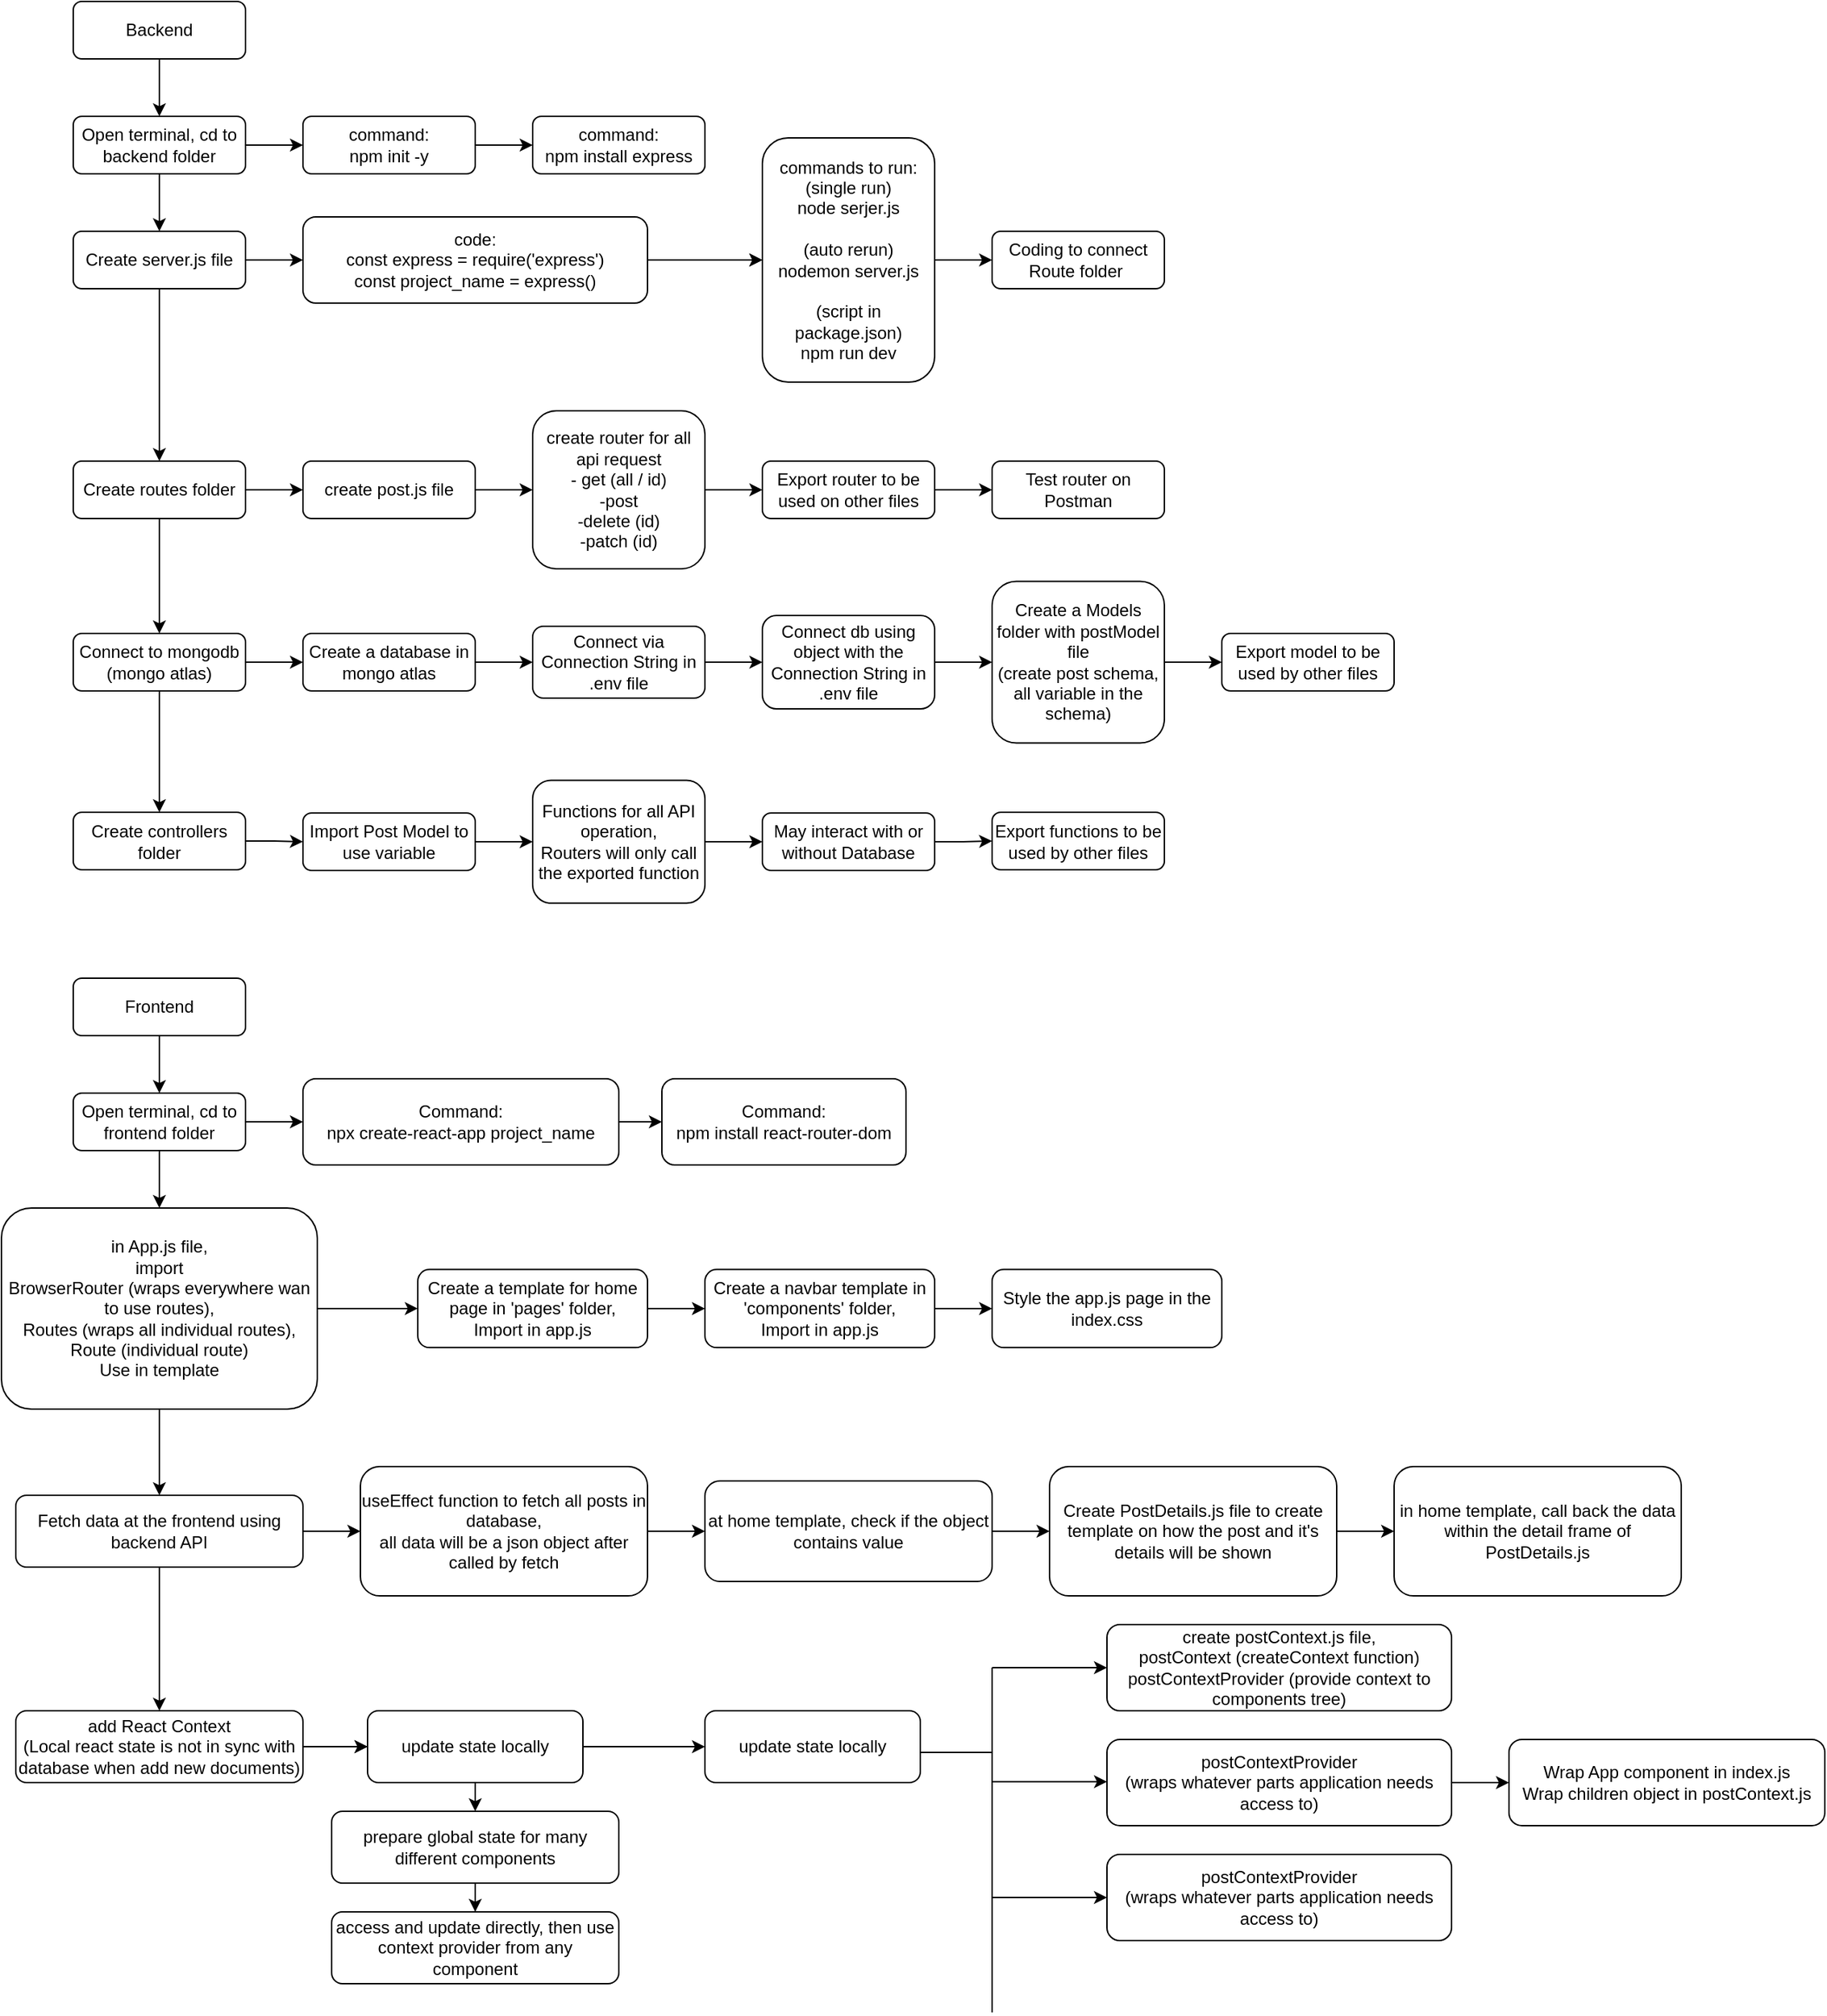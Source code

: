 <mxfile version="26.0.11">
  <diagram id="C5RBs43oDa-KdzZeNtuy" name="Page-1">
    <mxGraphModel dx="737" dy="318" grid="1" gridSize="10" guides="1" tooltips="1" connect="1" arrows="1" fold="1" page="1" pageScale="1" pageWidth="827" pageHeight="1169" math="0" shadow="0">
      <root>
        <mxCell id="WIyWlLk6GJQsqaUBKTNV-0" />
        <mxCell id="WIyWlLk6GJQsqaUBKTNV-1" parent="WIyWlLk6GJQsqaUBKTNV-0" />
        <mxCell id="t0O0TP2Upv_KhOTyi0DR-10" value="" style="edgeStyle=orthogonalEdgeStyle;rounded=0;orthogonalLoop=1;jettySize=auto;html=1;" parent="WIyWlLk6GJQsqaUBKTNV-1" source="WIyWlLk6GJQsqaUBKTNV-3" target="t0O0TP2Upv_KhOTyi0DR-9" edge="1">
          <mxGeometry relative="1" as="geometry" />
        </mxCell>
        <mxCell id="t0O0TP2Upv_KhOTyi0DR-21" value="" style="edgeStyle=orthogonalEdgeStyle;rounded=0;orthogonalLoop=1;jettySize=auto;html=1;" parent="WIyWlLk6GJQsqaUBKTNV-1" source="WIyWlLk6GJQsqaUBKTNV-3" target="t0O0TP2Upv_KhOTyi0DR-20" edge="1">
          <mxGeometry relative="1" as="geometry" />
        </mxCell>
        <mxCell id="WIyWlLk6GJQsqaUBKTNV-3" value="Create server.js file" style="rounded=1;whiteSpace=wrap;html=1;fontSize=12;glass=0;strokeWidth=1;shadow=0;" parent="WIyWlLk6GJQsqaUBKTNV-1" vertex="1">
          <mxGeometry x="160" y="160" width="120" height="40" as="geometry" />
        </mxCell>
        <mxCell id="t0O0TP2Upv_KhOTyi0DR-4" value="" style="edgeStyle=orthogonalEdgeStyle;rounded=0;orthogonalLoop=1;jettySize=auto;html=1;" parent="WIyWlLk6GJQsqaUBKTNV-1" source="WIyWlLk6GJQsqaUBKTNV-7" target="t0O0TP2Upv_KhOTyi0DR-3" edge="1">
          <mxGeometry relative="1" as="geometry" />
        </mxCell>
        <mxCell id="t0O0TP2Upv_KhOTyi0DR-7" style="edgeStyle=orthogonalEdgeStyle;rounded=0;orthogonalLoop=1;jettySize=auto;html=1;entryX=0.5;entryY=0;entryDx=0;entryDy=0;" parent="WIyWlLk6GJQsqaUBKTNV-1" source="WIyWlLk6GJQsqaUBKTNV-7" target="WIyWlLk6GJQsqaUBKTNV-3" edge="1">
          <mxGeometry relative="1" as="geometry" />
        </mxCell>
        <mxCell id="WIyWlLk6GJQsqaUBKTNV-7" value="Open terminal, cd to backend folder" style="rounded=1;whiteSpace=wrap;html=1;fontSize=12;glass=0;strokeWidth=1;shadow=0;" parent="WIyWlLk6GJQsqaUBKTNV-1" vertex="1">
          <mxGeometry x="160" y="80" width="120" height="40" as="geometry" />
        </mxCell>
        <mxCell id="t0O0TP2Upv_KhOTyi0DR-67" style="edgeStyle=orthogonalEdgeStyle;rounded=0;orthogonalLoop=1;jettySize=auto;html=1;entryX=0.5;entryY=0;entryDx=0;entryDy=0;" parent="WIyWlLk6GJQsqaUBKTNV-1" source="t0O0TP2Upv_KhOTyi0DR-0" target="WIyWlLk6GJQsqaUBKTNV-7" edge="1">
          <mxGeometry relative="1" as="geometry" />
        </mxCell>
        <mxCell id="t0O0TP2Upv_KhOTyi0DR-0" value="Backend" style="rounded=1;whiteSpace=wrap;html=1;fontSize=12;glass=0;strokeWidth=1;shadow=0;" parent="WIyWlLk6GJQsqaUBKTNV-1" vertex="1">
          <mxGeometry x="160" width="120" height="40" as="geometry" />
        </mxCell>
        <mxCell id="t0O0TP2Upv_KhOTyi0DR-6" value="" style="edgeStyle=orthogonalEdgeStyle;rounded=0;orthogonalLoop=1;jettySize=auto;html=1;" parent="WIyWlLk6GJQsqaUBKTNV-1" source="t0O0TP2Upv_KhOTyi0DR-3" target="t0O0TP2Upv_KhOTyi0DR-5" edge="1">
          <mxGeometry relative="1" as="geometry" />
        </mxCell>
        <mxCell id="t0O0TP2Upv_KhOTyi0DR-3" value="command:&lt;div&gt;npm init -y&lt;/div&gt;" style="rounded=1;whiteSpace=wrap;html=1;fontSize=12;glass=0;strokeWidth=1;shadow=0;" parent="WIyWlLk6GJQsqaUBKTNV-1" vertex="1">
          <mxGeometry x="320" y="80" width="120" height="40" as="geometry" />
        </mxCell>
        <mxCell id="t0O0TP2Upv_KhOTyi0DR-5" value="command:&lt;div&gt;npm install express&lt;/div&gt;" style="rounded=1;whiteSpace=wrap;html=1;fontSize=12;glass=0;strokeWidth=1;shadow=0;" parent="WIyWlLk6GJQsqaUBKTNV-1" vertex="1">
          <mxGeometry x="480" y="80" width="120" height="40" as="geometry" />
        </mxCell>
        <mxCell id="t0O0TP2Upv_KhOTyi0DR-13" value="" style="edgeStyle=orthogonalEdgeStyle;rounded=0;orthogonalLoop=1;jettySize=auto;html=1;" parent="WIyWlLk6GJQsqaUBKTNV-1" source="t0O0TP2Upv_KhOTyi0DR-9" target="t0O0TP2Upv_KhOTyi0DR-12" edge="1">
          <mxGeometry relative="1" as="geometry" />
        </mxCell>
        <mxCell id="t0O0TP2Upv_KhOTyi0DR-14" value="" style="edgeStyle=orthogonalEdgeStyle;rounded=0;orthogonalLoop=1;jettySize=auto;html=1;" parent="WIyWlLk6GJQsqaUBKTNV-1" source="t0O0TP2Upv_KhOTyi0DR-9" target="t0O0TP2Upv_KhOTyi0DR-12" edge="1">
          <mxGeometry relative="1" as="geometry" />
        </mxCell>
        <mxCell id="t0O0TP2Upv_KhOTyi0DR-9" value="code:&lt;div&gt;const express = require(&#39;express&#39;)&lt;/div&gt;&lt;div&gt;const project_name = express()&lt;/div&gt;" style="rounded=1;whiteSpace=wrap;html=1;fontSize=12;glass=0;strokeWidth=1;shadow=0;" parent="WIyWlLk6GJQsqaUBKTNV-1" vertex="1">
          <mxGeometry x="320" y="150" width="240" height="60" as="geometry" />
        </mxCell>
        <mxCell id="t0O0TP2Upv_KhOTyi0DR-23" value="" style="edgeStyle=orthogonalEdgeStyle;rounded=0;orthogonalLoop=1;jettySize=auto;html=1;" parent="WIyWlLk6GJQsqaUBKTNV-1" source="t0O0TP2Upv_KhOTyi0DR-12" target="t0O0TP2Upv_KhOTyi0DR-22" edge="1">
          <mxGeometry relative="1" as="geometry" />
        </mxCell>
        <mxCell id="t0O0TP2Upv_KhOTyi0DR-12" value="commands to run:&lt;div&gt;(single run)&lt;/div&gt;&lt;div&gt;node serjer.js&lt;/div&gt;&lt;div&gt;&lt;br&gt;&lt;/div&gt;&lt;div&gt;(auto rerun)&lt;/div&gt;&lt;div&gt;nodemon server.js&lt;/div&gt;&lt;div&gt;&lt;br&gt;&lt;/div&gt;&lt;div&gt;(script in package.json)&lt;/div&gt;&lt;div&gt;npm run dev&lt;/div&gt;" style="rounded=1;whiteSpace=wrap;html=1;fontSize=12;glass=0;strokeWidth=1;shadow=0;" parent="WIyWlLk6GJQsqaUBKTNV-1" vertex="1">
          <mxGeometry x="640" y="95" width="120" height="170" as="geometry" />
        </mxCell>
        <mxCell id="t0O0TP2Upv_KhOTyi0DR-25" value="" style="edgeStyle=orthogonalEdgeStyle;rounded=0;orthogonalLoop=1;jettySize=auto;html=1;" parent="WIyWlLk6GJQsqaUBKTNV-1" source="t0O0TP2Upv_KhOTyi0DR-20" target="t0O0TP2Upv_KhOTyi0DR-24" edge="1">
          <mxGeometry relative="1" as="geometry" />
        </mxCell>
        <mxCell id="t0O0TP2Upv_KhOTyi0DR-35" value="" style="edgeStyle=orthogonalEdgeStyle;rounded=0;orthogonalLoop=1;jettySize=auto;html=1;" parent="WIyWlLk6GJQsqaUBKTNV-1" source="t0O0TP2Upv_KhOTyi0DR-20" target="t0O0TP2Upv_KhOTyi0DR-34" edge="1">
          <mxGeometry relative="1" as="geometry" />
        </mxCell>
        <mxCell id="t0O0TP2Upv_KhOTyi0DR-20" value="Create routes folder" style="rounded=1;whiteSpace=wrap;html=1;fontSize=12;glass=0;strokeWidth=1;shadow=0;" parent="WIyWlLk6GJQsqaUBKTNV-1" vertex="1">
          <mxGeometry x="160" y="320" width="120" height="40" as="geometry" />
        </mxCell>
        <mxCell id="t0O0TP2Upv_KhOTyi0DR-22" value="Coding to connect Route folder&amp;nbsp;" style="rounded=1;whiteSpace=wrap;html=1;fontSize=12;glass=0;strokeWidth=1;shadow=0;" parent="WIyWlLk6GJQsqaUBKTNV-1" vertex="1">
          <mxGeometry x="800" y="160" width="120" height="40" as="geometry" />
        </mxCell>
        <mxCell id="t0O0TP2Upv_KhOTyi0DR-28" value="" style="edgeStyle=orthogonalEdgeStyle;rounded=0;orthogonalLoop=1;jettySize=auto;html=1;" parent="WIyWlLk6GJQsqaUBKTNV-1" source="t0O0TP2Upv_KhOTyi0DR-24" target="t0O0TP2Upv_KhOTyi0DR-27" edge="1">
          <mxGeometry relative="1" as="geometry" />
        </mxCell>
        <mxCell id="t0O0TP2Upv_KhOTyi0DR-24" value="create post.js file" style="rounded=1;whiteSpace=wrap;html=1;fontSize=12;glass=0;strokeWidth=1;shadow=0;" parent="WIyWlLk6GJQsqaUBKTNV-1" vertex="1">
          <mxGeometry x="320" y="320" width="120" height="40" as="geometry" />
        </mxCell>
        <mxCell id="t0O0TP2Upv_KhOTyi0DR-30" value="" style="edgeStyle=orthogonalEdgeStyle;rounded=0;orthogonalLoop=1;jettySize=auto;html=1;" parent="WIyWlLk6GJQsqaUBKTNV-1" source="t0O0TP2Upv_KhOTyi0DR-27" target="t0O0TP2Upv_KhOTyi0DR-29" edge="1">
          <mxGeometry relative="1" as="geometry" />
        </mxCell>
        <mxCell id="t0O0TP2Upv_KhOTyi0DR-27" value="create router for all api request&lt;div&gt;- get (all / id)&lt;/div&gt;&lt;div&gt;-post&lt;/div&gt;&lt;div&gt;-delete (id)&lt;/div&gt;&lt;div&gt;-patch (id)&lt;/div&gt;" style="rounded=1;whiteSpace=wrap;html=1;fontSize=12;glass=0;strokeWidth=1;shadow=0;" parent="WIyWlLk6GJQsqaUBKTNV-1" vertex="1">
          <mxGeometry x="480" y="285" width="120" height="110" as="geometry" />
        </mxCell>
        <mxCell id="t0O0TP2Upv_KhOTyi0DR-33" value="" style="edgeStyle=orthogonalEdgeStyle;rounded=0;orthogonalLoop=1;jettySize=auto;html=1;" parent="WIyWlLk6GJQsqaUBKTNV-1" source="t0O0TP2Upv_KhOTyi0DR-29" target="t0O0TP2Upv_KhOTyi0DR-32" edge="1">
          <mxGeometry relative="1" as="geometry" />
        </mxCell>
        <mxCell id="t0O0TP2Upv_KhOTyi0DR-29" value="Export router to be used on other files" style="rounded=1;whiteSpace=wrap;html=1;fontSize=12;glass=0;strokeWidth=1;shadow=0;" parent="WIyWlLk6GJQsqaUBKTNV-1" vertex="1">
          <mxGeometry x="640" y="320" width="120" height="40" as="geometry" />
        </mxCell>
        <mxCell id="t0O0TP2Upv_KhOTyi0DR-32" value="Test router on Postman" style="rounded=1;whiteSpace=wrap;html=1;fontSize=12;glass=0;strokeWidth=1;shadow=0;" parent="WIyWlLk6GJQsqaUBKTNV-1" vertex="1">
          <mxGeometry x="800" y="320" width="120" height="40" as="geometry" />
        </mxCell>
        <mxCell id="t0O0TP2Upv_KhOTyi0DR-37" value="" style="edgeStyle=orthogonalEdgeStyle;rounded=0;orthogonalLoop=1;jettySize=auto;html=1;" parent="WIyWlLk6GJQsqaUBKTNV-1" source="t0O0TP2Upv_KhOTyi0DR-34" target="t0O0TP2Upv_KhOTyi0DR-36" edge="1">
          <mxGeometry relative="1" as="geometry" />
        </mxCell>
        <mxCell id="t0O0TP2Upv_KhOTyi0DR-55" value="" style="edgeStyle=orthogonalEdgeStyle;rounded=0;orthogonalLoop=1;jettySize=auto;html=1;" parent="WIyWlLk6GJQsqaUBKTNV-1" source="t0O0TP2Upv_KhOTyi0DR-34" target="t0O0TP2Upv_KhOTyi0DR-54" edge="1">
          <mxGeometry relative="1" as="geometry" />
        </mxCell>
        <mxCell id="t0O0TP2Upv_KhOTyi0DR-34" value="Connect to mongodb&lt;div&gt;(mongo atlas)&lt;/div&gt;" style="rounded=1;whiteSpace=wrap;html=1;fontSize=12;glass=0;strokeWidth=1;shadow=0;" parent="WIyWlLk6GJQsqaUBKTNV-1" vertex="1">
          <mxGeometry x="160" y="440" width="120" height="40" as="geometry" />
        </mxCell>
        <mxCell id="t0O0TP2Upv_KhOTyi0DR-40" value="" style="edgeStyle=orthogonalEdgeStyle;rounded=0;orthogonalLoop=1;jettySize=auto;html=1;" parent="WIyWlLk6GJQsqaUBKTNV-1" source="t0O0TP2Upv_KhOTyi0DR-36" target="t0O0TP2Upv_KhOTyi0DR-39" edge="1">
          <mxGeometry relative="1" as="geometry" />
        </mxCell>
        <mxCell id="t0O0TP2Upv_KhOTyi0DR-36" value="Create a database in mongo atlas" style="rounded=1;whiteSpace=wrap;html=1;fontSize=12;glass=0;strokeWidth=1;shadow=0;" parent="WIyWlLk6GJQsqaUBKTNV-1" vertex="1">
          <mxGeometry x="320" y="440" width="120" height="40" as="geometry" />
        </mxCell>
        <mxCell id="t0O0TP2Upv_KhOTyi0DR-43" value="" style="edgeStyle=orthogonalEdgeStyle;rounded=0;orthogonalLoop=1;jettySize=auto;html=1;" parent="WIyWlLk6GJQsqaUBKTNV-1" source="t0O0TP2Upv_KhOTyi0DR-39" target="t0O0TP2Upv_KhOTyi0DR-42" edge="1">
          <mxGeometry relative="1" as="geometry" />
        </mxCell>
        <mxCell id="t0O0TP2Upv_KhOTyi0DR-39" value="Connect via Connection String in .env file" style="rounded=1;whiteSpace=wrap;html=1;fontSize=12;glass=0;strokeWidth=1;shadow=0;" parent="WIyWlLk6GJQsqaUBKTNV-1" vertex="1">
          <mxGeometry x="480" y="435" width="120" height="50" as="geometry" />
        </mxCell>
        <mxCell id="t0O0TP2Upv_KhOTyi0DR-45" value="" style="edgeStyle=orthogonalEdgeStyle;rounded=0;orthogonalLoop=1;jettySize=auto;html=1;" parent="WIyWlLk6GJQsqaUBKTNV-1" source="t0O0TP2Upv_KhOTyi0DR-42" target="t0O0TP2Upv_KhOTyi0DR-44" edge="1">
          <mxGeometry relative="1" as="geometry" />
        </mxCell>
        <mxCell id="t0O0TP2Upv_KhOTyi0DR-42" value="Connect db using object with the Connection String in .env file" style="rounded=1;whiteSpace=wrap;html=1;fontSize=12;glass=0;strokeWidth=1;shadow=0;" parent="WIyWlLk6GJQsqaUBKTNV-1" vertex="1">
          <mxGeometry x="640" y="427.5" width="120" height="65" as="geometry" />
        </mxCell>
        <mxCell id="t0O0TP2Upv_KhOTyi0DR-48" value="" style="edgeStyle=orthogonalEdgeStyle;rounded=0;orthogonalLoop=1;jettySize=auto;html=1;" parent="WIyWlLk6GJQsqaUBKTNV-1" source="t0O0TP2Upv_KhOTyi0DR-44" target="t0O0TP2Upv_KhOTyi0DR-47" edge="1">
          <mxGeometry relative="1" as="geometry" />
        </mxCell>
        <mxCell id="t0O0TP2Upv_KhOTyi0DR-44" value="Create a Models folder with postModel file&lt;div&gt;(create post schema, all variable in the schema)&lt;/div&gt;" style="rounded=1;whiteSpace=wrap;html=1;fontSize=12;glass=0;strokeWidth=1;shadow=0;" parent="WIyWlLk6GJQsqaUBKTNV-1" vertex="1">
          <mxGeometry x="800" y="403.75" width="120" height="112.5" as="geometry" />
        </mxCell>
        <mxCell id="t0O0TP2Upv_KhOTyi0DR-47" value="Export model to be used by other files" style="rounded=1;whiteSpace=wrap;html=1;fontSize=12;glass=0;strokeWidth=1;shadow=0;" parent="WIyWlLk6GJQsqaUBKTNV-1" vertex="1">
          <mxGeometry x="960" y="440" width="120" height="40" as="geometry" />
        </mxCell>
        <mxCell id="t0O0TP2Upv_KhOTyi0DR-65" value="" style="edgeStyle=orthogonalEdgeStyle;rounded=0;orthogonalLoop=1;jettySize=auto;html=1;" parent="WIyWlLk6GJQsqaUBKTNV-1" source="t0O0TP2Upv_KhOTyi0DR-54" target="t0O0TP2Upv_KhOTyi0DR-64" edge="1">
          <mxGeometry relative="1" as="geometry" />
        </mxCell>
        <mxCell id="t0O0TP2Upv_KhOTyi0DR-54" value="Create controllers folder" style="rounded=1;whiteSpace=wrap;html=1;fontSize=12;glass=0;strokeWidth=1;shadow=0;" parent="WIyWlLk6GJQsqaUBKTNV-1" vertex="1">
          <mxGeometry x="160" y="564.5" width="120" height="40" as="geometry" />
        </mxCell>
        <mxCell id="t0O0TP2Upv_KhOTyi0DR-59" value="" style="edgeStyle=orthogonalEdgeStyle;rounded=0;orthogonalLoop=1;jettySize=auto;html=1;" parent="WIyWlLk6GJQsqaUBKTNV-1" source="t0O0TP2Upv_KhOTyi0DR-56" target="t0O0TP2Upv_KhOTyi0DR-58" edge="1">
          <mxGeometry relative="1" as="geometry" />
        </mxCell>
        <mxCell id="t0O0TP2Upv_KhOTyi0DR-56" value="Functions for all API operation,&lt;div&gt;Routers will only call the exported function&lt;/div&gt;" style="rounded=1;whiteSpace=wrap;html=1;fontSize=12;glass=0;strokeWidth=1;shadow=0;" parent="WIyWlLk6GJQsqaUBKTNV-1" vertex="1">
          <mxGeometry x="480" y="542.25" width="120" height="85.5" as="geometry" />
        </mxCell>
        <mxCell id="t0O0TP2Upv_KhOTyi0DR-61" style="edgeStyle=orthogonalEdgeStyle;rounded=0;orthogonalLoop=1;jettySize=auto;html=1;entryX=0;entryY=0.5;entryDx=0;entryDy=0;" parent="WIyWlLk6GJQsqaUBKTNV-1" source="t0O0TP2Upv_KhOTyi0DR-58" target="t0O0TP2Upv_KhOTyi0DR-60" edge="1">
          <mxGeometry relative="1" as="geometry" />
        </mxCell>
        <mxCell id="t0O0TP2Upv_KhOTyi0DR-58" value="May interact with or without Database" style="rounded=1;whiteSpace=wrap;html=1;fontSize=12;glass=0;strokeWidth=1;shadow=0;" parent="WIyWlLk6GJQsqaUBKTNV-1" vertex="1">
          <mxGeometry x="640" y="565" width="120" height="40" as="geometry" />
        </mxCell>
        <mxCell id="t0O0TP2Upv_KhOTyi0DR-60" value="Export functions to be used by other files" style="rounded=1;whiteSpace=wrap;html=1;fontSize=12;glass=0;strokeWidth=1;shadow=0;" parent="WIyWlLk6GJQsqaUBKTNV-1" vertex="1">
          <mxGeometry x="800" y="564.5" width="120" height="40" as="geometry" />
        </mxCell>
        <mxCell id="t0O0TP2Upv_KhOTyi0DR-66" style="edgeStyle=orthogonalEdgeStyle;rounded=0;orthogonalLoop=1;jettySize=auto;html=1;entryX=0;entryY=0.5;entryDx=0;entryDy=0;" parent="WIyWlLk6GJQsqaUBKTNV-1" source="t0O0TP2Upv_KhOTyi0DR-64" target="t0O0TP2Upv_KhOTyi0DR-56" edge="1">
          <mxGeometry relative="1" as="geometry" />
        </mxCell>
        <mxCell id="t0O0TP2Upv_KhOTyi0DR-64" value="Import Post Model to use variable" style="rounded=1;whiteSpace=wrap;html=1;fontSize=12;glass=0;strokeWidth=1;shadow=0;" parent="WIyWlLk6GJQsqaUBKTNV-1" vertex="1">
          <mxGeometry x="320" y="565" width="120" height="40" as="geometry" />
        </mxCell>
        <mxCell id="t0O0TP2Upv_KhOTyi0DR-70" style="edgeStyle=orthogonalEdgeStyle;rounded=0;orthogonalLoop=1;jettySize=auto;html=1;entryX=0.5;entryY=0;entryDx=0;entryDy=0;" parent="WIyWlLk6GJQsqaUBKTNV-1" source="t0O0TP2Upv_KhOTyi0DR-68" target="t0O0TP2Upv_KhOTyi0DR-69" edge="1">
          <mxGeometry relative="1" as="geometry" />
        </mxCell>
        <mxCell id="t0O0TP2Upv_KhOTyi0DR-68" value="Frontend" style="rounded=1;whiteSpace=wrap;html=1;fontSize=12;glass=0;strokeWidth=1;shadow=0;" parent="WIyWlLk6GJQsqaUBKTNV-1" vertex="1">
          <mxGeometry x="160" y="680" width="120" height="40" as="geometry" />
        </mxCell>
        <mxCell id="t0O0TP2Upv_KhOTyi0DR-72" value="" style="edgeStyle=orthogonalEdgeStyle;rounded=0;orthogonalLoop=1;jettySize=auto;html=1;" parent="WIyWlLk6GJQsqaUBKTNV-1" source="t0O0TP2Upv_KhOTyi0DR-69" target="t0O0TP2Upv_KhOTyi0DR-71" edge="1">
          <mxGeometry relative="1" as="geometry" />
        </mxCell>
        <mxCell id="t0O0TP2Upv_KhOTyi0DR-77" value="" style="edgeStyle=orthogonalEdgeStyle;rounded=0;orthogonalLoop=1;jettySize=auto;html=1;" parent="WIyWlLk6GJQsqaUBKTNV-1" source="t0O0TP2Upv_KhOTyi0DR-69" target="t0O0TP2Upv_KhOTyi0DR-76" edge="1">
          <mxGeometry relative="1" as="geometry" />
        </mxCell>
        <mxCell id="t0O0TP2Upv_KhOTyi0DR-69" value="Open terminal, cd to frontend folder" style="rounded=1;whiteSpace=wrap;html=1;fontSize=12;glass=0;strokeWidth=1;shadow=0;" parent="WIyWlLk6GJQsqaUBKTNV-1" vertex="1">
          <mxGeometry x="160" y="760" width="120" height="40" as="geometry" />
        </mxCell>
        <mxCell id="t0O0TP2Upv_KhOTyi0DR-75" value="" style="edgeStyle=orthogonalEdgeStyle;rounded=0;orthogonalLoop=1;jettySize=auto;html=1;" parent="WIyWlLk6GJQsqaUBKTNV-1" source="t0O0TP2Upv_KhOTyi0DR-71" target="t0O0TP2Upv_KhOTyi0DR-74" edge="1">
          <mxGeometry relative="1" as="geometry" />
        </mxCell>
        <mxCell id="t0O0TP2Upv_KhOTyi0DR-71" value="Command:&lt;div&gt;npx create-react-app project_name&lt;/div&gt;" style="rounded=1;whiteSpace=wrap;html=1;fontSize=12;glass=0;strokeWidth=1;shadow=0;" parent="WIyWlLk6GJQsqaUBKTNV-1" vertex="1">
          <mxGeometry x="320" y="750" width="220" height="60" as="geometry" />
        </mxCell>
        <mxCell id="t0O0TP2Upv_KhOTyi0DR-74" value="Command:&lt;div&gt;npm install react-router-dom&lt;/div&gt;" style="rounded=1;whiteSpace=wrap;html=1;fontSize=12;glass=0;strokeWidth=1;shadow=0;" parent="WIyWlLk6GJQsqaUBKTNV-1" vertex="1">
          <mxGeometry x="570" y="750" width="170" height="60" as="geometry" />
        </mxCell>
        <mxCell id="t0O0TP2Upv_KhOTyi0DR-79" value="" style="edgeStyle=orthogonalEdgeStyle;rounded=0;orthogonalLoop=1;jettySize=auto;html=1;" parent="WIyWlLk6GJQsqaUBKTNV-1" source="t0O0TP2Upv_KhOTyi0DR-76" target="t0O0TP2Upv_KhOTyi0DR-78" edge="1">
          <mxGeometry relative="1" as="geometry" />
        </mxCell>
        <mxCell id="PV0ygfexevLTU6Si6mPy-3" value="" style="edgeStyle=orthogonalEdgeStyle;rounded=0;orthogonalLoop=1;jettySize=auto;html=1;" edge="1" parent="WIyWlLk6GJQsqaUBKTNV-1" source="t0O0TP2Upv_KhOTyi0DR-76" target="PV0ygfexevLTU6Si6mPy-2">
          <mxGeometry relative="1" as="geometry" />
        </mxCell>
        <mxCell id="t0O0TP2Upv_KhOTyi0DR-76" value="in App.js file,&lt;div&gt;import&lt;/div&gt;&lt;div&gt;BrowserRouter (wraps everywhere wan to use routes),&lt;/div&gt;&lt;div&gt;Routes (wraps all individual routes), Route (individual route)&lt;/div&gt;&lt;div&gt;Use in template&lt;/div&gt;" style="rounded=1;whiteSpace=wrap;html=1;fontSize=12;glass=0;strokeWidth=1;shadow=0;" parent="WIyWlLk6GJQsqaUBKTNV-1" vertex="1">
          <mxGeometry x="110" y="839.99" width="220" height="140" as="geometry" />
        </mxCell>
        <mxCell id="t0O0TP2Upv_KhOTyi0DR-82" value="" style="edgeStyle=orthogonalEdgeStyle;rounded=0;orthogonalLoop=1;jettySize=auto;html=1;" parent="WIyWlLk6GJQsqaUBKTNV-1" source="t0O0TP2Upv_KhOTyi0DR-78" target="t0O0TP2Upv_KhOTyi0DR-81" edge="1">
          <mxGeometry relative="1" as="geometry" />
        </mxCell>
        <mxCell id="t0O0TP2Upv_KhOTyi0DR-78" value="Create a template for home page in &#39;pages&#39; folder,&lt;div&gt;Import in app.js&lt;/div&gt;" style="rounded=1;whiteSpace=wrap;html=1;fontSize=12;glass=0;strokeWidth=1;shadow=0;" parent="WIyWlLk6GJQsqaUBKTNV-1" vertex="1">
          <mxGeometry x="400" y="882.81" width="160" height="54.37" as="geometry" />
        </mxCell>
        <mxCell id="t0O0TP2Upv_KhOTyi0DR-84" value="" style="edgeStyle=orthogonalEdgeStyle;rounded=0;orthogonalLoop=1;jettySize=auto;html=1;" parent="WIyWlLk6GJQsqaUBKTNV-1" source="t0O0TP2Upv_KhOTyi0DR-81" target="t0O0TP2Upv_KhOTyi0DR-83" edge="1">
          <mxGeometry relative="1" as="geometry" />
        </mxCell>
        <mxCell id="t0O0TP2Upv_KhOTyi0DR-81" value="Create a navbar template in &#39;components&#39; folder,&lt;div&gt;Import in app.js&lt;/div&gt;" style="rounded=1;whiteSpace=wrap;html=1;fontSize=12;glass=0;strokeWidth=1;shadow=0;" parent="WIyWlLk6GJQsqaUBKTNV-1" vertex="1">
          <mxGeometry x="600" y="882.81" width="160" height="54.37" as="geometry" />
        </mxCell>
        <mxCell id="t0O0TP2Upv_KhOTyi0DR-83" value="Style the app.js page in the index.css" style="rounded=1;whiteSpace=wrap;html=1;fontSize=12;glass=0;strokeWidth=1;shadow=0;" parent="WIyWlLk6GJQsqaUBKTNV-1" vertex="1">
          <mxGeometry x="800" y="882.81" width="160" height="54.37" as="geometry" />
        </mxCell>
        <mxCell id="PV0ygfexevLTU6Si6mPy-5" value="" style="edgeStyle=orthogonalEdgeStyle;rounded=0;orthogonalLoop=1;jettySize=auto;html=1;" edge="1" parent="WIyWlLk6GJQsqaUBKTNV-1" source="PV0ygfexevLTU6Si6mPy-2" target="PV0ygfexevLTU6Si6mPy-4">
          <mxGeometry relative="1" as="geometry" />
        </mxCell>
        <mxCell id="PV0ygfexevLTU6Si6mPy-14" value="" style="edgeStyle=orthogonalEdgeStyle;rounded=0;orthogonalLoop=1;jettySize=auto;html=1;" edge="1" parent="WIyWlLk6GJQsqaUBKTNV-1" source="PV0ygfexevLTU6Si6mPy-2" target="PV0ygfexevLTU6Si6mPy-13">
          <mxGeometry relative="1" as="geometry" />
        </mxCell>
        <mxCell id="PV0ygfexevLTU6Si6mPy-2" value="Fetch data at the frontend using backend API" style="rounded=1;whiteSpace=wrap;html=1;fontSize=12;glass=0;strokeWidth=1;shadow=0;" vertex="1" parent="WIyWlLk6GJQsqaUBKTNV-1">
          <mxGeometry x="120" y="1040" width="200" height="50" as="geometry" />
        </mxCell>
        <mxCell id="PV0ygfexevLTU6Si6mPy-7" value="" style="edgeStyle=orthogonalEdgeStyle;rounded=0;orthogonalLoop=1;jettySize=auto;html=1;" edge="1" parent="WIyWlLk6GJQsqaUBKTNV-1" source="PV0ygfexevLTU6Si6mPy-4" target="PV0ygfexevLTU6Si6mPy-6">
          <mxGeometry relative="1" as="geometry" />
        </mxCell>
        <mxCell id="PV0ygfexevLTU6Si6mPy-4" value="useEffect function to fetch all posts in database,&lt;div&gt;all data will be a json object after called by fetch&lt;/div&gt;" style="rounded=1;whiteSpace=wrap;html=1;fontSize=12;glass=0;strokeWidth=1;shadow=0;" vertex="1" parent="WIyWlLk6GJQsqaUBKTNV-1">
          <mxGeometry x="360" y="1020" width="200" height="90" as="geometry" />
        </mxCell>
        <mxCell id="PV0ygfexevLTU6Si6mPy-9" value="" style="edgeStyle=orthogonalEdgeStyle;rounded=0;orthogonalLoop=1;jettySize=auto;html=1;" edge="1" parent="WIyWlLk6GJQsqaUBKTNV-1" source="PV0ygfexevLTU6Si6mPy-6" target="PV0ygfexevLTU6Si6mPy-8">
          <mxGeometry relative="1" as="geometry" />
        </mxCell>
        <mxCell id="PV0ygfexevLTU6Si6mPy-6" value="at home template, check if the object contains value" style="rounded=1;whiteSpace=wrap;html=1;fontSize=12;glass=0;strokeWidth=1;shadow=0;" vertex="1" parent="WIyWlLk6GJQsqaUBKTNV-1">
          <mxGeometry x="600" y="1030" width="200" height="70" as="geometry" />
        </mxCell>
        <mxCell id="PV0ygfexevLTU6Si6mPy-12" value="" style="edgeStyle=orthogonalEdgeStyle;rounded=0;orthogonalLoop=1;jettySize=auto;html=1;" edge="1" parent="WIyWlLk6GJQsqaUBKTNV-1" source="PV0ygfexevLTU6Si6mPy-8" target="PV0ygfexevLTU6Si6mPy-11">
          <mxGeometry relative="1" as="geometry" />
        </mxCell>
        <mxCell id="PV0ygfexevLTU6Si6mPy-8" value="Create PostDetails.js file to create template on how the post and it&#39;s details will be shown" style="rounded=1;whiteSpace=wrap;html=1;fontSize=12;glass=0;strokeWidth=1;shadow=0;" vertex="1" parent="WIyWlLk6GJQsqaUBKTNV-1">
          <mxGeometry x="840" y="1020" width="200" height="90" as="geometry" />
        </mxCell>
        <mxCell id="PV0ygfexevLTU6Si6mPy-11" value="in home template, call back the data within the detail frame of PostDetails.js" style="rounded=1;whiteSpace=wrap;html=1;fontSize=12;glass=0;strokeWidth=1;shadow=0;" vertex="1" parent="WIyWlLk6GJQsqaUBKTNV-1">
          <mxGeometry x="1080" y="1020" width="200" height="90" as="geometry" />
        </mxCell>
        <mxCell id="PV0ygfexevLTU6Si6mPy-16" value="" style="edgeStyle=orthogonalEdgeStyle;rounded=0;orthogonalLoop=1;jettySize=auto;html=1;" edge="1" parent="WIyWlLk6GJQsqaUBKTNV-1" source="PV0ygfexevLTU6Si6mPy-13" target="PV0ygfexevLTU6Si6mPy-15">
          <mxGeometry relative="1" as="geometry" />
        </mxCell>
        <mxCell id="PV0ygfexevLTU6Si6mPy-17" value="" style="edgeStyle=orthogonalEdgeStyle;rounded=0;orthogonalLoop=1;jettySize=auto;html=1;" edge="1" parent="WIyWlLk6GJQsqaUBKTNV-1" source="PV0ygfexevLTU6Si6mPy-13" target="PV0ygfexevLTU6Si6mPy-15">
          <mxGeometry relative="1" as="geometry" />
        </mxCell>
        <mxCell id="PV0ygfexevLTU6Si6mPy-19" value="" style="edgeStyle=orthogonalEdgeStyle;rounded=0;orthogonalLoop=1;jettySize=auto;html=1;" edge="1" parent="WIyWlLk6GJQsqaUBKTNV-1" source="PV0ygfexevLTU6Si6mPy-13" target="PV0ygfexevLTU6Si6mPy-18">
          <mxGeometry relative="1" as="geometry" />
        </mxCell>
        <mxCell id="PV0ygfexevLTU6Si6mPy-13" value="add React Context&lt;div&gt;(Local react state is not in sync with database when add new documents)&lt;/div&gt;" style="rounded=1;whiteSpace=wrap;html=1;fontSize=12;glass=0;strokeWidth=1;shadow=0;" vertex="1" parent="WIyWlLk6GJQsqaUBKTNV-1">
          <mxGeometry x="120" y="1190" width="200" height="50" as="geometry" />
        </mxCell>
        <mxCell id="PV0ygfexevLTU6Si6mPy-23" value="" style="edgeStyle=orthogonalEdgeStyle;rounded=0;orthogonalLoop=1;jettySize=auto;html=1;" edge="1" parent="WIyWlLk6GJQsqaUBKTNV-1" source="PV0ygfexevLTU6Si6mPy-15" target="PV0ygfexevLTU6Si6mPy-22">
          <mxGeometry relative="1" as="geometry" />
        </mxCell>
        <mxCell id="PV0ygfexevLTU6Si6mPy-15" value="update state locally" style="rounded=1;whiteSpace=wrap;html=1;fontSize=12;glass=0;strokeWidth=1;shadow=0;" vertex="1" parent="WIyWlLk6GJQsqaUBKTNV-1">
          <mxGeometry x="365" y="1190" width="150" height="50" as="geometry" />
        </mxCell>
        <mxCell id="PV0ygfexevLTU6Si6mPy-21" value="" style="edgeStyle=orthogonalEdgeStyle;rounded=0;orthogonalLoop=1;jettySize=auto;html=1;" edge="1" parent="WIyWlLk6GJQsqaUBKTNV-1" source="PV0ygfexevLTU6Si6mPy-18" target="PV0ygfexevLTU6Si6mPy-20">
          <mxGeometry relative="1" as="geometry" />
        </mxCell>
        <mxCell id="PV0ygfexevLTU6Si6mPy-18" value="prepare global state for many different components" style="rounded=1;whiteSpace=wrap;html=1;fontSize=12;glass=0;strokeWidth=1;shadow=0;" vertex="1" parent="WIyWlLk6GJQsqaUBKTNV-1">
          <mxGeometry x="340" y="1260" width="200" height="50" as="geometry" />
        </mxCell>
        <mxCell id="PV0ygfexevLTU6Si6mPy-20" value="access and update directly, then use context provider from any component" style="rounded=1;whiteSpace=wrap;html=1;fontSize=12;glass=0;strokeWidth=1;shadow=0;" vertex="1" parent="WIyWlLk6GJQsqaUBKTNV-1">
          <mxGeometry x="340" y="1330" width="200" height="50" as="geometry" />
        </mxCell>
        <mxCell id="PV0ygfexevLTU6Si6mPy-22" value="update state locally" style="rounded=1;whiteSpace=wrap;html=1;fontSize=12;glass=0;strokeWidth=1;shadow=0;" vertex="1" parent="WIyWlLk6GJQsqaUBKTNV-1">
          <mxGeometry x="600" y="1190" width="150" height="50" as="geometry" />
        </mxCell>
        <mxCell id="PV0ygfexevLTU6Si6mPy-27" value="" style="endArrow=none;html=1;rounded=0;" edge="1" parent="WIyWlLk6GJQsqaUBKTNV-1">
          <mxGeometry width="50" height="50" relative="1" as="geometry">
            <mxPoint x="750" y="1219" as="sourcePoint" />
            <mxPoint x="800" y="1219" as="targetPoint" />
          </mxGeometry>
        </mxCell>
        <mxCell id="PV0ygfexevLTU6Si6mPy-28" value="" style="endArrow=none;html=1;rounded=0;" edge="1" parent="WIyWlLk6GJQsqaUBKTNV-1">
          <mxGeometry width="50" height="50" relative="1" as="geometry">
            <mxPoint x="800" y="1160" as="sourcePoint" />
            <mxPoint x="800" y="1400" as="targetPoint" />
          </mxGeometry>
        </mxCell>
        <mxCell id="PV0ygfexevLTU6Si6mPy-29" value="" style="endArrow=classic;html=1;rounded=0;" edge="1" parent="WIyWlLk6GJQsqaUBKTNV-1">
          <mxGeometry width="50" height="50" relative="1" as="geometry">
            <mxPoint x="800" y="1160" as="sourcePoint" />
            <mxPoint x="880" y="1160" as="targetPoint" />
          </mxGeometry>
        </mxCell>
        <mxCell id="PV0ygfexevLTU6Si6mPy-30" value="create postContext.js file,&lt;div&gt;postContext (createContext function)&lt;/div&gt;&lt;div&gt;postContextProvider (provide context to components tree)&lt;/div&gt;" style="whiteSpace=wrap;html=1;rounded=1;glass=0;strokeWidth=1;shadow=0;" vertex="1" parent="WIyWlLk6GJQsqaUBKTNV-1">
          <mxGeometry x="880" y="1130" width="240" height="60" as="geometry" />
        </mxCell>
        <mxCell id="PV0ygfexevLTU6Si6mPy-32" value="" style="endArrow=classic;html=1;rounded=0;" edge="1" parent="WIyWlLk6GJQsqaUBKTNV-1">
          <mxGeometry width="50" height="50" relative="1" as="geometry">
            <mxPoint x="800" y="1239.43" as="sourcePoint" />
            <mxPoint x="880" y="1239.43" as="targetPoint" />
          </mxGeometry>
        </mxCell>
        <mxCell id="PV0ygfexevLTU6Si6mPy-35" value="" style="edgeStyle=orthogonalEdgeStyle;rounded=0;orthogonalLoop=1;jettySize=auto;html=1;" edge="1" parent="WIyWlLk6GJQsqaUBKTNV-1" source="PV0ygfexevLTU6Si6mPy-33" target="PV0ygfexevLTU6Si6mPy-34">
          <mxGeometry relative="1" as="geometry" />
        </mxCell>
        <mxCell id="PV0ygfexevLTU6Si6mPy-33" value="&lt;span style=&quot;background-color: transparent; color: light-dark(rgb(0, 0, 0), rgb(255, 255, 255));&quot;&gt;postContextProvider&lt;/span&gt;&lt;div&gt;&lt;span style=&quot;background-color: transparent; color: light-dark(rgb(0, 0, 0), rgb(255, 255, 255));&quot;&gt;(wraps whatever parts application needs access to)&lt;/span&gt;&lt;/div&gt;" style="whiteSpace=wrap;html=1;rounded=1;glass=0;strokeWidth=1;shadow=0;" vertex="1" parent="WIyWlLk6GJQsqaUBKTNV-1">
          <mxGeometry x="880" y="1210" width="240" height="60" as="geometry" />
        </mxCell>
        <mxCell id="PV0ygfexevLTU6Si6mPy-34" value="Wrap App component in index.js&lt;div&gt;Wrap children object in postContext.js&lt;/div&gt;" style="whiteSpace=wrap;html=1;rounded=1;glass=0;strokeWidth=1;shadow=0;" vertex="1" parent="WIyWlLk6GJQsqaUBKTNV-1">
          <mxGeometry x="1160" y="1210" width="220" height="60" as="geometry" />
        </mxCell>
        <mxCell id="PV0ygfexevLTU6Si6mPy-36" value="" style="endArrow=classic;html=1;rounded=0;" edge="1" parent="WIyWlLk6GJQsqaUBKTNV-1">
          <mxGeometry width="50" height="50" relative="1" as="geometry">
            <mxPoint x="800" y="1320" as="sourcePoint" />
            <mxPoint x="880" y="1320" as="targetPoint" />
          </mxGeometry>
        </mxCell>
        <mxCell id="PV0ygfexevLTU6Si6mPy-37" value="&lt;span style=&quot;background-color: transparent; color: light-dark(rgb(0, 0, 0), rgb(255, 255, 255));&quot;&gt;postContextProvider&lt;/span&gt;&lt;div&gt;&lt;span style=&quot;background-color: transparent; color: light-dark(rgb(0, 0, 0), rgb(255, 255, 255));&quot;&gt;(wraps whatever parts application needs access to)&lt;/span&gt;&lt;/div&gt;" style="whiteSpace=wrap;html=1;rounded=1;glass=0;strokeWidth=1;shadow=0;" vertex="1" parent="WIyWlLk6GJQsqaUBKTNV-1">
          <mxGeometry x="880" y="1290" width="240" height="60" as="geometry" />
        </mxCell>
      </root>
    </mxGraphModel>
  </diagram>
</mxfile>

